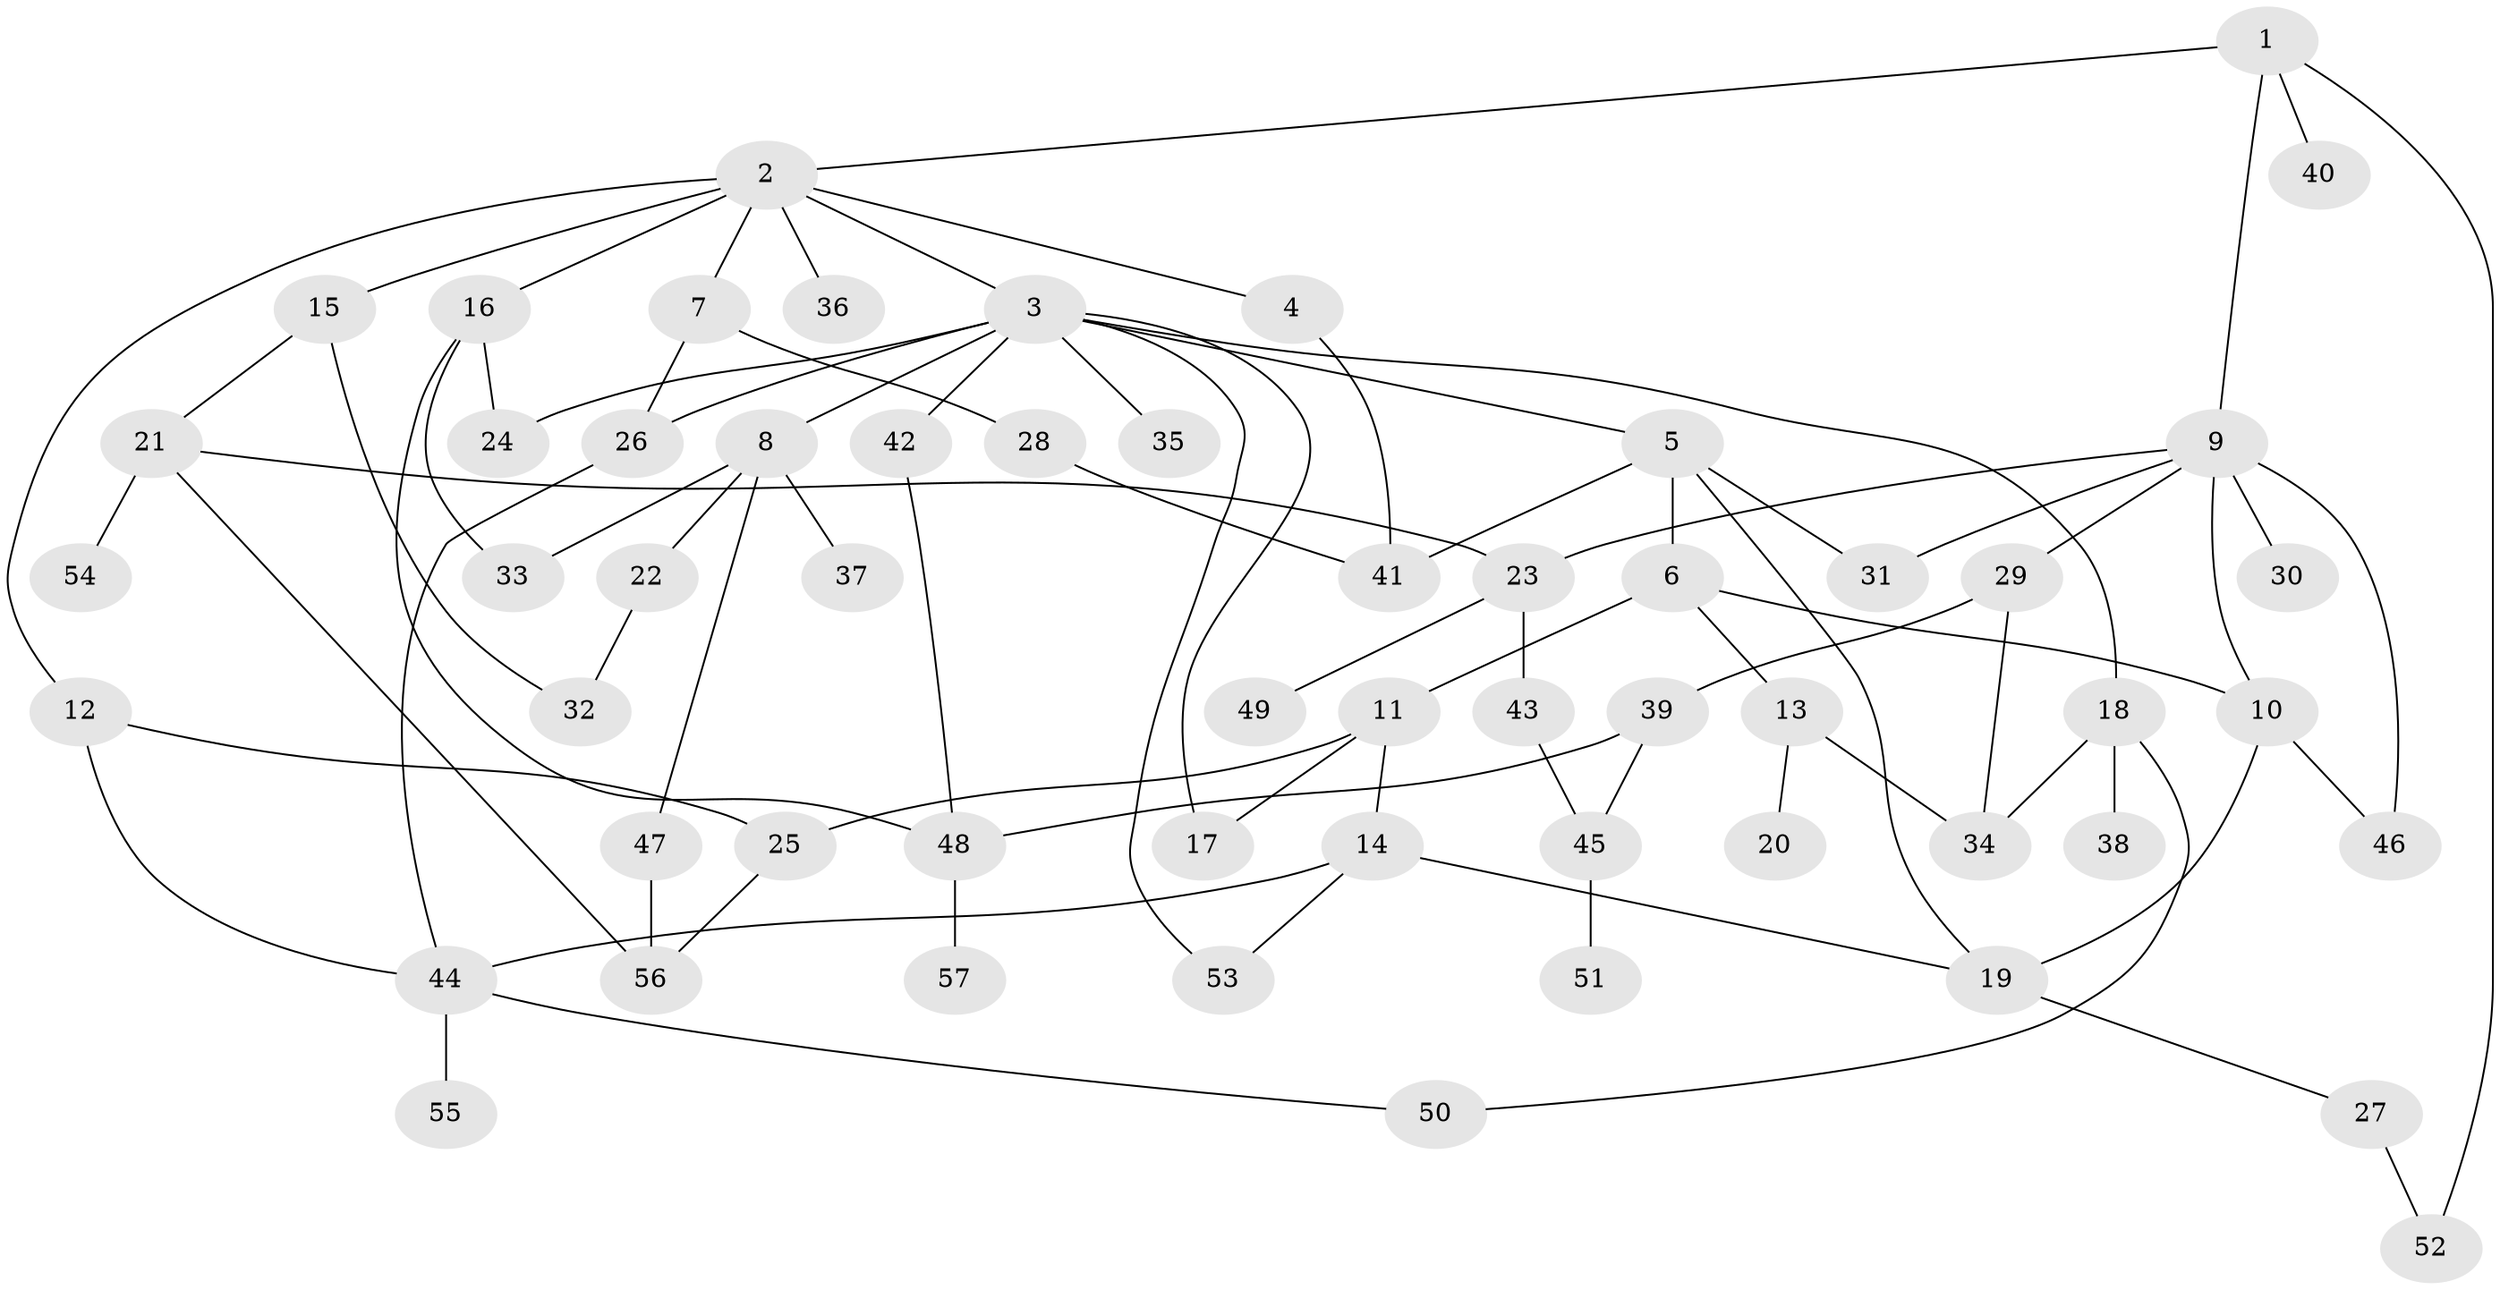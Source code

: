// coarse degree distribution, {4: 0.20512820512820512, 6: 0.05128205128205128, 2: 0.2564102564102564, 10: 0.02564102564102564, 7: 0.02564102564102564, 3: 0.15384615384615385, 1: 0.28205128205128205}
// Generated by graph-tools (version 1.1) at 2025/45/03/04/25 21:45:01]
// undirected, 57 vertices, 82 edges
graph export_dot {
graph [start="1"]
  node [color=gray90,style=filled];
  1;
  2;
  3;
  4;
  5;
  6;
  7;
  8;
  9;
  10;
  11;
  12;
  13;
  14;
  15;
  16;
  17;
  18;
  19;
  20;
  21;
  22;
  23;
  24;
  25;
  26;
  27;
  28;
  29;
  30;
  31;
  32;
  33;
  34;
  35;
  36;
  37;
  38;
  39;
  40;
  41;
  42;
  43;
  44;
  45;
  46;
  47;
  48;
  49;
  50;
  51;
  52;
  53;
  54;
  55;
  56;
  57;
  1 -- 2;
  1 -- 9;
  1 -- 40;
  1 -- 52;
  2 -- 3;
  2 -- 4;
  2 -- 7;
  2 -- 12;
  2 -- 15;
  2 -- 16;
  2 -- 36;
  3 -- 5;
  3 -- 8;
  3 -- 18;
  3 -- 24;
  3 -- 35;
  3 -- 42;
  3 -- 17;
  3 -- 26;
  3 -- 53;
  4 -- 41;
  5 -- 6;
  5 -- 19;
  5 -- 31;
  5 -- 41;
  6 -- 11;
  6 -- 13;
  6 -- 10;
  7 -- 26;
  7 -- 28;
  8 -- 22;
  8 -- 33;
  8 -- 37;
  8 -- 47;
  9 -- 10;
  9 -- 23;
  9 -- 29;
  9 -- 30;
  9 -- 46;
  9 -- 31;
  10 -- 46;
  10 -- 19;
  11 -- 14;
  11 -- 17;
  11 -- 25;
  12 -- 25;
  12 -- 44;
  13 -- 20;
  13 -- 34;
  14 -- 53;
  14 -- 44;
  14 -- 19;
  15 -- 21;
  15 -- 32;
  16 -- 48;
  16 -- 24;
  16 -- 33;
  18 -- 38;
  18 -- 50;
  18 -- 34;
  19 -- 27;
  21 -- 54;
  21 -- 56;
  21 -- 23;
  22 -- 32;
  23 -- 43;
  23 -- 49;
  25 -- 56;
  26 -- 44;
  27 -- 52;
  28 -- 41;
  29 -- 39;
  29 -- 34;
  39 -- 45;
  39 -- 48;
  42 -- 48;
  43 -- 45;
  44 -- 55;
  44 -- 50;
  45 -- 51;
  47 -- 56;
  48 -- 57;
}
